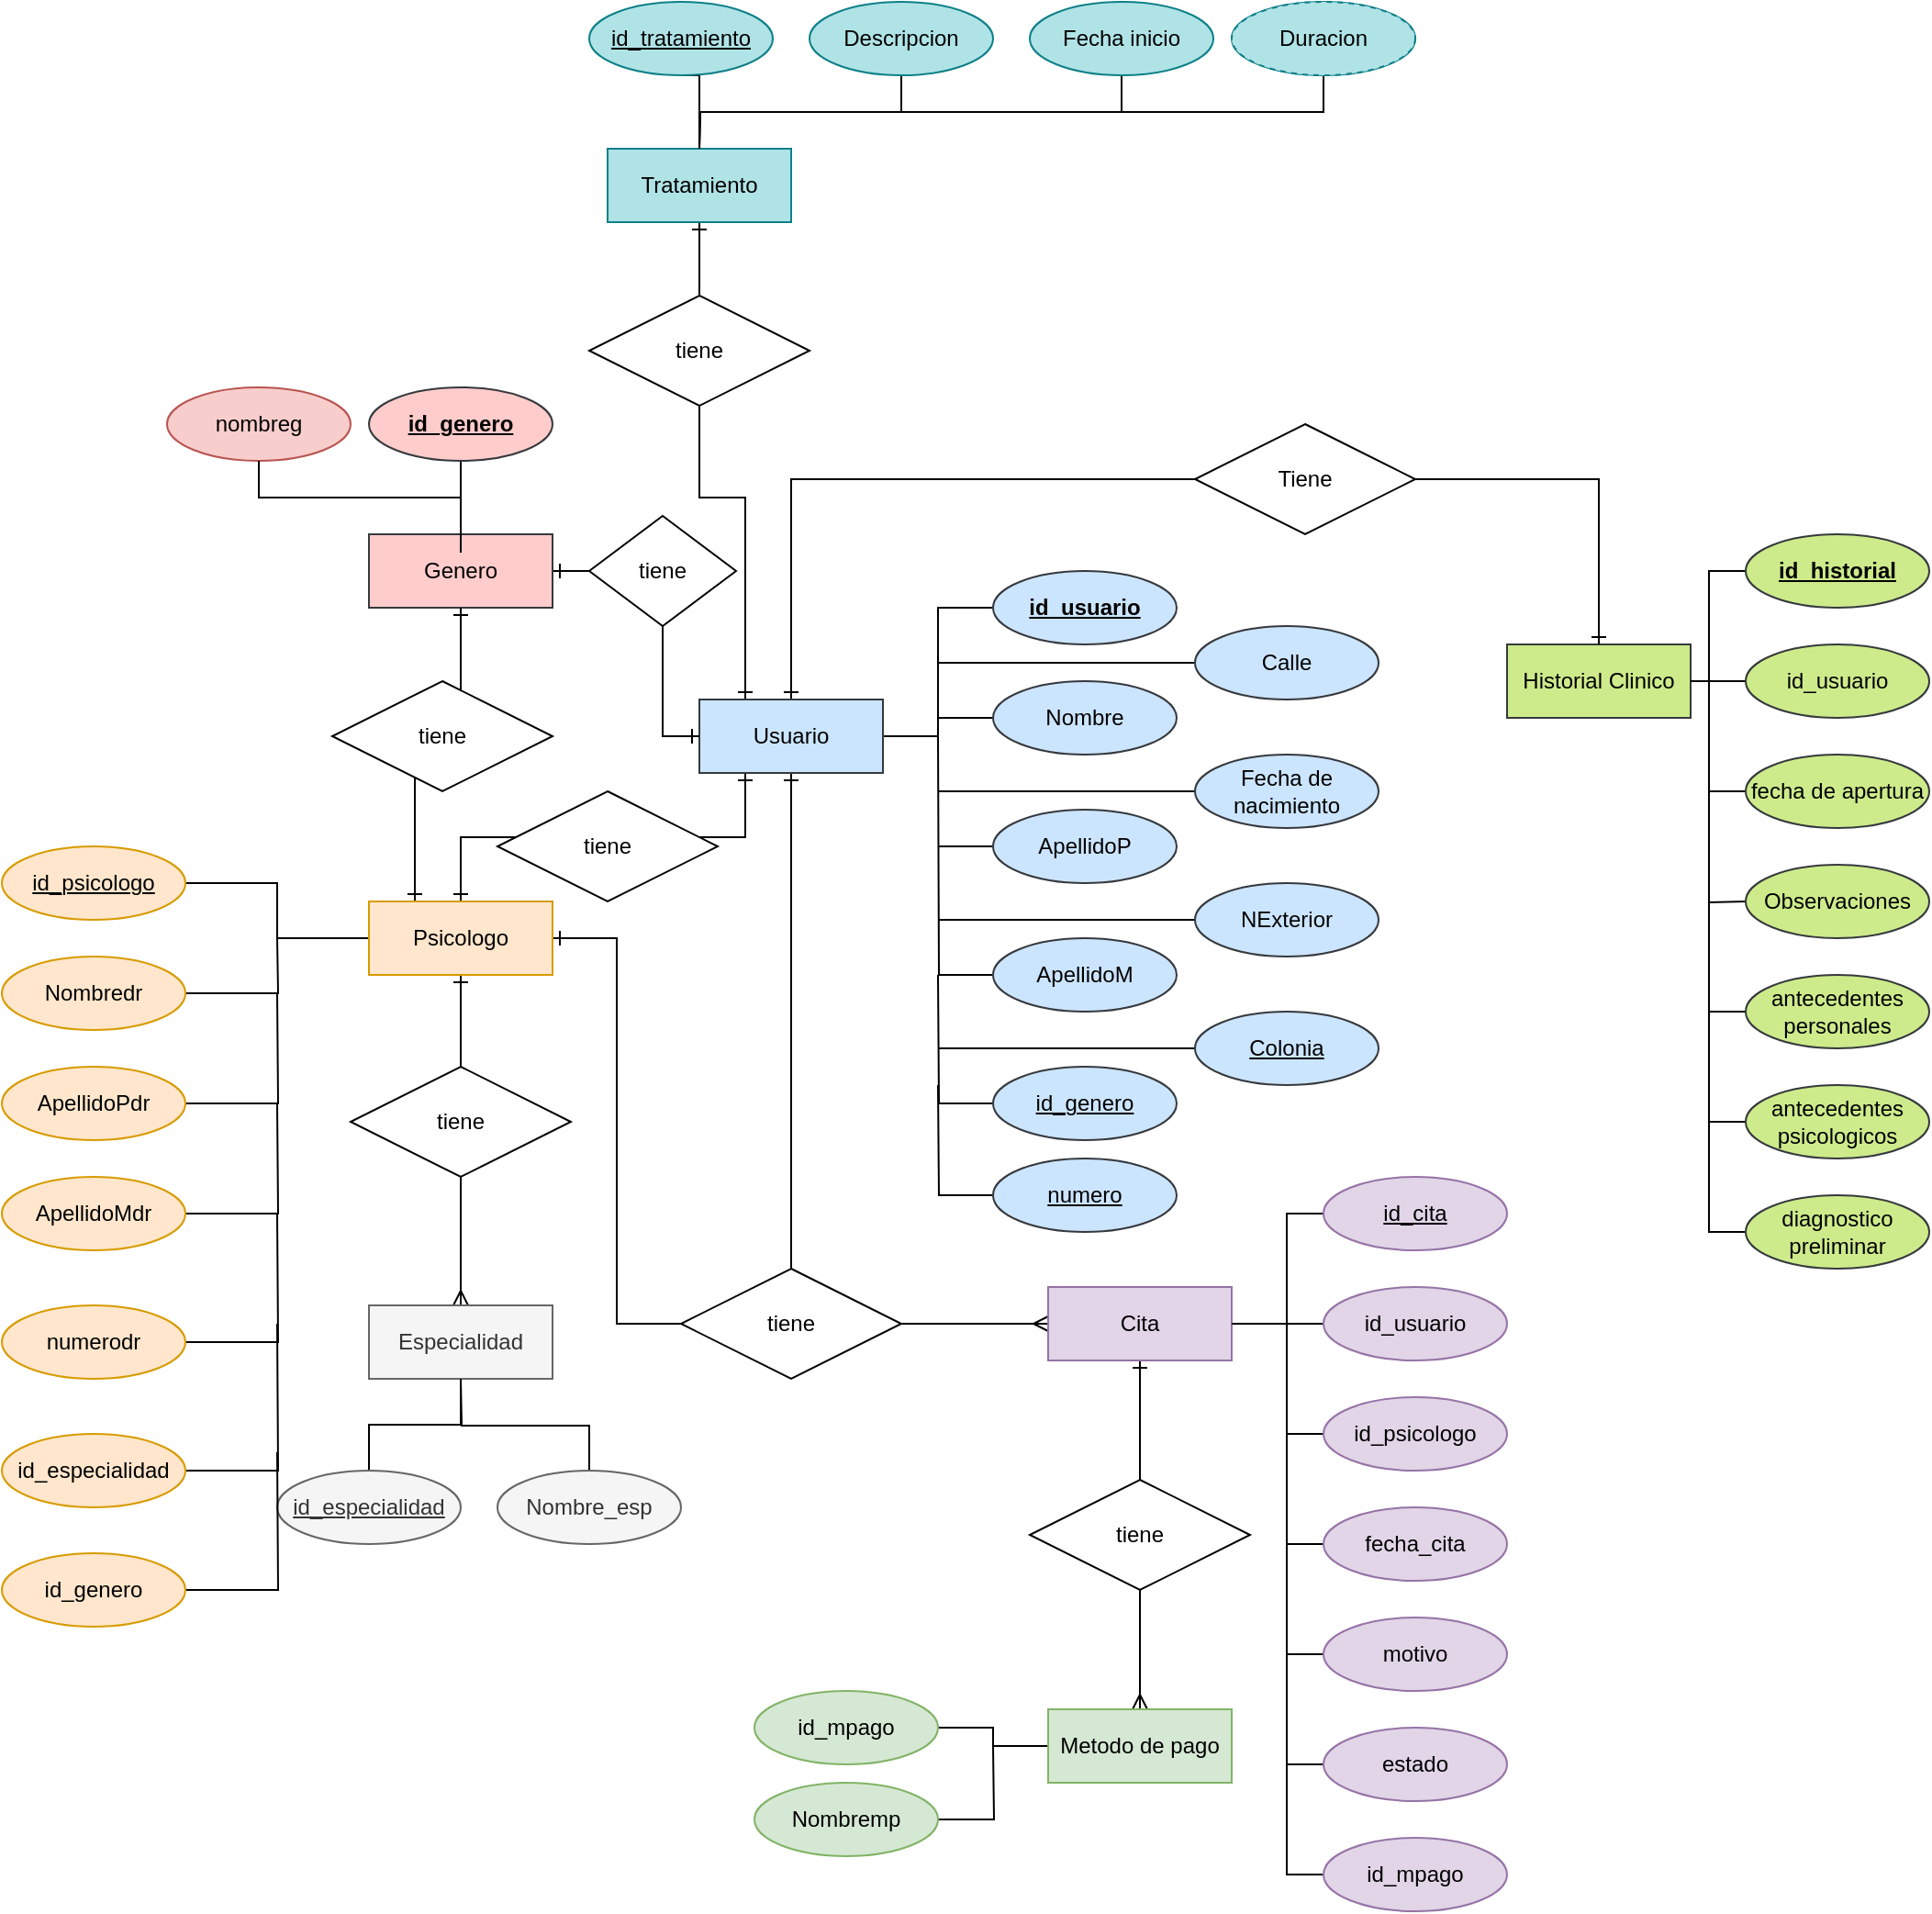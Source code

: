 <mxfile version="28.2.5" pages="2">
  <diagram name="Modelo Entidad Relacion" id="WfZf_dgmcotiiSEr9XLg">
    <mxGraphModel dx="2837" dy="1728" grid="1" gridSize="10" guides="1" tooltips="1" connect="1" arrows="1" fold="1" page="1" pageScale="1" pageWidth="1100" pageHeight="850" math="0" shadow="0">
      <root>
        <mxCell id="0" />
        <mxCell id="1" parent="0" />
        <mxCell id="UsSsNghgbwPDF8tbLk4s-12" style="edgeStyle=orthogonalEdgeStyle;rounded=0;orthogonalLoop=1;jettySize=auto;html=1;exitX=1;exitY=0.5;exitDx=0;exitDy=0;entryX=0;entryY=0.5;entryDx=0;entryDy=0;endArrow=none;endFill=0;" parent="1" source="V4c1LQVg80RPH1OTaqnS-1" target="UsSsNghgbwPDF8tbLk4s-4" edge="1">
          <mxGeometry relative="1" as="geometry">
            <mxPoint x="-50" y="-40.286" as="targetPoint" />
          </mxGeometry>
        </mxCell>
        <mxCell id="zwXPhGXe5CJto-Pt_pWj-15" style="edgeStyle=orthogonalEdgeStyle;rounded=0;orthogonalLoop=1;jettySize=auto;html=1;entryX=0;entryY=0.5;entryDx=0;entryDy=0;endArrow=none;endFill=0;startArrow=ERone;startFill=0;" edge="1" parent="1" source="V4c1LQVg80RPH1OTaqnS-1" target="zwXPhGXe5CJto-Pt_pWj-12">
          <mxGeometry relative="1" as="geometry">
            <mxPoint x="-140" y="-180" as="targetPoint" />
            <Array as="points">
              <mxPoint x="-140" y="-180" />
            </Array>
          </mxGeometry>
        </mxCell>
        <mxCell id="zwXPhGXe5CJto-Pt_pWj-38" style="edgeStyle=orthogonalEdgeStyle;rounded=0;orthogonalLoop=1;jettySize=auto;html=1;endArrow=none;endFill=0;startArrow=ERone;startFill=0;" edge="1" parent="1" source="V4c1LQVg80RPH1OTaqnS-1">
          <mxGeometry relative="1" as="geometry">
            <mxPoint x="-140" y="250" as="targetPoint" />
          </mxGeometry>
        </mxCell>
        <mxCell id="zwXPhGXe5CJto-Pt_pWj-53" style="edgeStyle=orthogonalEdgeStyle;rounded=0;orthogonalLoop=1;jettySize=auto;html=1;exitX=0.25;exitY=1;exitDx=0;exitDy=0;entryX=0.5;entryY=0;entryDx=0;entryDy=0;endArrow=ERone;endFill=0;startArrow=ERone;startFill=0;" edge="1" parent="1" source="V4c1LQVg80RPH1OTaqnS-1" target="zwXPhGXe5CJto-Pt_pWj-52">
          <mxGeometry relative="1" as="geometry" />
        </mxCell>
        <mxCell id="zwXPhGXe5CJto-Pt_pWj-94" style="edgeStyle=orthogonalEdgeStyle;rounded=0;orthogonalLoop=1;jettySize=auto;html=1;exitX=0.25;exitY=0;exitDx=0;exitDy=0;entryX=0.5;entryY=1;entryDx=0;entryDy=0;startArrow=ERone;startFill=0;endArrow=ERone;endFill=0;" edge="1" parent="1" source="V4c1LQVg80RPH1OTaqnS-1" target="zwXPhGXe5CJto-Pt_pWj-91">
          <mxGeometry relative="1" as="geometry">
            <Array as="points">
              <mxPoint x="-165" y="-170" />
              <mxPoint x="-190" y="-170" />
            </Array>
          </mxGeometry>
        </mxCell>
        <mxCell id="V4c1LQVg80RPH1OTaqnS-1" value="Usuario" style="whiteSpace=wrap;html=1;align=center;fillColor=#cce5ff;strokeColor=#36393d;" parent="1" vertex="1">
          <mxGeometry x="-190" y="-60" width="100" height="40" as="geometry" />
        </mxCell>
        <mxCell id="UsSsNghgbwPDF8tbLk4s-13" style="edgeStyle=orthogonalEdgeStyle;rounded=0;orthogonalLoop=1;jettySize=auto;html=1;exitX=0;exitY=0.5;exitDx=0;exitDy=0;endArrow=none;endFill=0;" parent="1" source="V4c1LQVg80RPH1OTaqnS-3" edge="1">
          <mxGeometry relative="1" as="geometry">
            <mxPoint x="-60" y="-50.286" as="targetPoint" />
          </mxGeometry>
        </mxCell>
        <mxCell id="V4c1LQVg80RPH1OTaqnS-3" value="Nombre" style="ellipse;whiteSpace=wrap;html=1;align=center;fillColor=#cce5ff;strokeColor=#36393d;" parent="1" vertex="1">
          <mxGeometry x="-30" y="-70" width="100" height="40" as="geometry" />
        </mxCell>
        <mxCell id="UsSsNghgbwPDF8tbLk4s-15" style="edgeStyle=orthogonalEdgeStyle;rounded=0;orthogonalLoop=1;jettySize=auto;html=1;exitX=0;exitY=0.5;exitDx=0;exitDy=0;endArrow=none;endFill=0;" parent="1" source="UsSsNghgbwPDF8tbLk4s-1" edge="1">
          <mxGeometry relative="1" as="geometry">
            <mxPoint x="-60" y="19.714" as="targetPoint" />
          </mxGeometry>
        </mxCell>
        <mxCell id="UsSsNghgbwPDF8tbLk4s-1" value="ApellidoP" style="ellipse;whiteSpace=wrap;html=1;align=center;fillColor=#cce5ff;strokeColor=#36393d;" parent="1" vertex="1">
          <mxGeometry x="-30" width="100" height="40" as="geometry" />
        </mxCell>
        <mxCell id="UsSsNghgbwPDF8tbLk4s-14" style="edgeStyle=orthogonalEdgeStyle;rounded=0;orthogonalLoop=1;jettySize=auto;html=1;endArrow=none;endFill=0;" parent="1" source="UsSsNghgbwPDF8tbLk4s-2" edge="1">
          <mxGeometry relative="1" as="geometry">
            <mxPoint x="-60" y="-40" as="targetPoint" />
          </mxGeometry>
        </mxCell>
        <mxCell id="UsSsNghgbwPDF8tbLk4s-2" value="ApellidoM" style="ellipse;whiteSpace=wrap;html=1;align=center;fillColor=#cce5ff;strokeColor=#36393d;" parent="1" vertex="1">
          <mxGeometry x="-30" y="70" width="100" height="40" as="geometry" />
        </mxCell>
        <mxCell id="UsSsNghgbwPDF8tbLk4s-7" style="edgeStyle=orthogonalEdgeStyle;rounded=0;orthogonalLoop=1;jettySize=auto;html=1;entryX=0;entryY=0.5;entryDx=0;entryDy=0;endArrow=ERone;endFill=0;" parent="1" source="UsSsNghgbwPDF8tbLk4s-3" target="V4c1LQVg80RPH1OTaqnS-1" edge="1">
          <mxGeometry relative="1" as="geometry" />
        </mxCell>
        <mxCell id="zwXPhGXe5CJto-Pt_pWj-35" style="edgeStyle=orthogonalEdgeStyle;rounded=0;orthogonalLoop=1;jettySize=auto;html=1;entryX=1;entryY=0.5;entryDx=0;entryDy=0;endArrow=ERone;endFill=0;" edge="1" parent="1" source="UsSsNghgbwPDF8tbLk4s-3" target="UsSsNghgbwPDF8tbLk4s-6">
          <mxGeometry relative="1" as="geometry" />
        </mxCell>
        <mxCell id="UsSsNghgbwPDF8tbLk4s-3" value="tiene" style="shape=rhombus;perimeter=rhombusPerimeter;whiteSpace=wrap;html=1;align=center;" parent="1" vertex="1">
          <mxGeometry x="-250" y="-160" width="80" height="60" as="geometry" />
        </mxCell>
        <mxCell id="UsSsNghgbwPDF8tbLk4s-4" value="id_usuario" style="ellipse;whiteSpace=wrap;html=1;align=center;fontStyle=5;fillColor=#cce5ff;strokeColor=#36393d;" parent="1" vertex="1">
          <mxGeometry x="-30" y="-130" width="100" height="40" as="geometry" />
        </mxCell>
        <mxCell id="UsSsNghgbwPDF8tbLk4s-16" style="edgeStyle=orthogonalEdgeStyle;rounded=0;orthogonalLoop=1;jettySize=auto;html=1;endArrow=none;endFill=0;" parent="1" source="UsSsNghgbwPDF8tbLk4s-5" edge="1">
          <mxGeometry relative="1" as="geometry">
            <mxPoint x="-60" y="90" as="targetPoint" />
          </mxGeometry>
        </mxCell>
        <mxCell id="UsSsNghgbwPDF8tbLk4s-5" value="id_genero" style="ellipse;whiteSpace=wrap;html=1;align=center;fontStyle=4;fillColor=#cce5ff;strokeColor=#36393d;" parent="1" vertex="1">
          <mxGeometry x="-30" y="140" width="100" height="40" as="geometry" />
        </mxCell>
        <mxCell id="UsSsNghgbwPDF8tbLk4s-6" value="Genero" style="whiteSpace=wrap;html=1;align=center;fillColor=#ffcccc;strokeColor=#36393d;" parent="1" vertex="1">
          <mxGeometry x="-370" y="-150" width="100" height="40" as="geometry" />
        </mxCell>
        <mxCell id="UsSsNghgbwPDF8tbLk4s-11" style="edgeStyle=orthogonalEdgeStyle;rounded=0;orthogonalLoop=1;jettySize=auto;html=1;exitX=0.5;exitY=1;exitDx=0;exitDy=0;endArrow=none;endFill=0;" parent="1" source="UsSsNghgbwPDF8tbLk4s-10" target="UsSsNghgbwPDF8tbLk4s-6" edge="1">
          <mxGeometry relative="1" as="geometry" />
        </mxCell>
        <mxCell id="UsSsNghgbwPDF8tbLk4s-10" value="id_genero" style="ellipse;whiteSpace=wrap;html=1;align=center;fontStyle=5;fillColor=#ffcccc;strokeColor=#36393d;" parent="1" vertex="1">
          <mxGeometry x="-370" y="-230" width="100" height="40" as="geometry" />
        </mxCell>
        <mxCell id="zwXPhGXe5CJto-Pt_pWj-7" style="edgeStyle=orthogonalEdgeStyle;rounded=0;orthogonalLoop=1;jettySize=auto;html=1;endArrow=none;endFill=0;" edge="1" parent="1" source="zwXPhGXe5CJto-Pt_pWj-1">
          <mxGeometry relative="1" as="geometry">
            <mxPoint x="-60" y="-10.0" as="targetPoint" />
          </mxGeometry>
        </mxCell>
        <mxCell id="zwXPhGXe5CJto-Pt_pWj-1" value="Fecha de nacimiento" style="ellipse;whiteSpace=wrap;html=1;align=center;fillColor=#cce5ff;strokeColor=#36393d;" vertex="1" parent="1">
          <mxGeometry x="80" y="-30" width="100" height="40" as="geometry" />
        </mxCell>
        <mxCell id="zwXPhGXe5CJto-Pt_pWj-8" style="edgeStyle=orthogonalEdgeStyle;rounded=0;orthogonalLoop=1;jettySize=auto;html=1;endArrow=none;endFill=0;" edge="1" parent="1" source="zwXPhGXe5CJto-Pt_pWj-2">
          <mxGeometry relative="1" as="geometry">
            <mxPoint x="-60" y="-80" as="targetPoint" />
          </mxGeometry>
        </mxCell>
        <mxCell id="zwXPhGXe5CJto-Pt_pWj-2" value="Calle" style="ellipse;whiteSpace=wrap;html=1;align=center;fillColor=#cce5ff;strokeColor=#36393d;" vertex="1" parent="1">
          <mxGeometry x="80" y="-100" width="100" height="40" as="geometry" />
        </mxCell>
        <mxCell id="zwXPhGXe5CJto-Pt_pWj-6" style="edgeStyle=orthogonalEdgeStyle;rounded=0;orthogonalLoop=1;jettySize=auto;html=1;endArrow=none;endFill=0;" edge="1" parent="1" source="zwXPhGXe5CJto-Pt_pWj-3">
          <mxGeometry relative="1" as="geometry">
            <mxPoint x="-60" y="60" as="targetPoint" />
          </mxGeometry>
        </mxCell>
        <mxCell id="zwXPhGXe5CJto-Pt_pWj-3" value="NExterior" style="ellipse;whiteSpace=wrap;html=1;align=center;fillColor=#cce5ff;strokeColor=#36393d;" vertex="1" parent="1">
          <mxGeometry x="80" y="40" width="100" height="40" as="geometry" />
        </mxCell>
        <mxCell id="zwXPhGXe5CJto-Pt_pWj-5" style="edgeStyle=orthogonalEdgeStyle;rounded=0;orthogonalLoop=1;jettySize=auto;html=1;endArrow=none;endFill=0;" edge="1" parent="1" source="zwXPhGXe5CJto-Pt_pWj-4">
          <mxGeometry relative="1" as="geometry">
            <mxPoint x="-60" y="130" as="targetPoint" />
          </mxGeometry>
        </mxCell>
        <mxCell id="zwXPhGXe5CJto-Pt_pWj-4" value="Colonia" style="ellipse;whiteSpace=wrap;html=1;align=center;fontStyle=4;fillColor=#cce5ff;strokeColor=#36393d;" vertex="1" parent="1">
          <mxGeometry x="80" y="110" width="100" height="40" as="geometry" />
        </mxCell>
        <mxCell id="zwXPhGXe5CJto-Pt_pWj-25" style="edgeStyle=orthogonalEdgeStyle;rounded=0;orthogonalLoop=1;jettySize=auto;html=1;exitX=1;exitY=0.5;exitDx=0;exitDy=0;endArrow=none;endFill=0;" edge="1" parent="1" source="zwXPhGXe5CJto-Pt_pWj-10">
          <mxGeometry relative="1" as="geometry">
            <mxPoint x="370" y="-70" as="targetPoint" />
          </mxGeometry>
        </mxCell>
        <mxCell id="zwXPhGXe5CJto-Pt_pWj-10" value="Historial Clinico" style="whiteSpace=wrap;html=1;align=center;fillColor=#cdeb8b;strokeColor=#36393d;" vertex="1" parent="1">
          <mxGeometry x="250" y="-90" width="100" height="40" as="geometry" />
        </mxCell>
        <mxCell id="zwXPhGXe5CJto-Pt_pWj-16" style="edgeStyle=orthogonalEdgeStyle;rounded=0;orthogonalLoop=1;jettySize=auto;html=1;entryX=0.5;entryY=0;entryDx=0;entryDy=0;endArrow=ERone;endFill=0;startArrow=none;startFill=0;" edge="1" parent="1" source="zwXPhGXe5CJto-Pt_pWj-12" target="zwXPhGXe5CJto-Pt_pWj-10">
          <mxGeometry relative="1" as="geometry" />
        </mxCell>
        <mxCell id="zwXPhGXe5CJto-Pt_pWj-12" value="Tiene" style="shape=rhombus;perimeter=rhombusPerimeter;whiteSpace=wrap;html=1;align=center;" vertex="1" parent="1">
          <mxGeometry x="80" y="-210" width="120" height="60" as="geometry" />
        </mxCell>
        <mxCell id="zwXPhGXe5CJto-Pt_pWj-26" style="edgeStyle=orthogonalEdgeStyle;rounded=0;orthogonalLoop=1;jettySize=auto;html=1;endArrow=none;endFill=0;" edge="1" parent="1" source="zwXPhGXe5CJto-Pt_pWj-17">
          <mxGeometry relative="1" as="geometry">
            <mxPoint x="360" y="-70" as="targetPoint" />
          </mxGeometry>
        </mxCell>
        <mxCell id="zwXPhGXe5CJto-Pt_pWj-17" value="id_historial" style="ellipse;whiteSpace=wrap;html=1;align=center;fontStyle=5;fillColor=#cdeb8b;strokeColor=#36393d;" vertex="1" parent="1">
          <mxGeometry x="380" y="-150" width="100" height="40" as="geometry" />
        </mxCell>
        <mxCell id="zwXPhGXe5CJto-Pt_pWj-27" style="edgeStyle=orthogonalEdgeStyle;rounded=0;orthogonalLoop=1;jettySize=auto;html=1;entryX=1;entryY=0.5;entryDx=0;entryDy=0;endArrow=none;endFill=0;" edge="1" parent="1" source="zwXPhGXe5CJto-Pt_pWj-18" target="zwXPhGXe5CJto-Pt_pWj-10">
          <mxGeometry relative="1" as="geometry" />
        </mxCell>
        <mxCell id="zwXPhGXe5CJto-Pt_pWj-18" value="id_usuario" style="ellipse;whiteSpace=wrap;html=1;align=center;fillColor=#cdeb8b;strokeColor=#36393d;" vertex="1" parent="1">
          <mxGeometry x="380" y="-90" width="100" height="40" as="geometry" />
        </mxCell>
        <mxCell id="zwXPhGXe5CJto-Pt_pWj-30" style="edgeStyle=orthogonalEdgeStyle;rounded=0;orthogonalLoop=1;jettySize=auto;html=1;endArrow=none;endFill=0;" edge="1" parent="1" source="zwXPhGXe5CJto-Pt_pWj-19">
          <mxGeometry relative="1" as="geometry">
            <mxPoint x="360" y="50" as="targetPoint" />
          </mxGeometry>
        </mxCell>
        <mxCell id="zwXPhGXe5CJto-Pt_pWj-19" value="antecedentes personales" style="ellipse;whiteSpace=wrap;html=1;align=center;fillColor=#cdeb8b;strokeColor=#36393d;" vertex="1" parent="1">
          <mxGeometry x="380" y="90" width="100" height="40" as="geometry" />
        </mxCell>
        <mxCell id="zwXPhGXe5CJto-Pt_pWj-29" style="edgeStyle=orthogonalEdgeStyle;rounded=0;orthogonalLoop=1;jettySize=auto;html=1;endArrow=none;endFill=0;" edge="1" parent="1">
          <mxGeometry relative="1" as="geometry">
            <mxPoint x="360" y="-10" as="targetPoint" />
            <mxPoint x="380" y="50" as="sourcePoint" />
          </mxGeometry>
        </mxCell>
        <mxCell id="zwXPhGXe5CJto-Pt_pWj-31" style="edgeStyle=orthogonalEdgeStyle;rounded=0;orthogonalLoop=1;jettySize=auto;html=1;endArrow=none;endFill=0;" edge="1" parent="1" source="zwXPhGXe5CJto-Pt_pWj-21">
          <mxGeometry relative="1" as="geometry">
            <mxPoint x="360" y="110" as="targetPoint" />
          </mxGeometry>
        </mxCell>
        <mxCell id="zwXPhGXe5CJto-Pt_pWj-21" value="antecedentes psicologicos" style="ellipse;whiteSpace=wrap;html=1;align=center;fillColor=#cdeb8b;strokeColor=#36393d;" vertex="1" parent="1">
          <mxGeometry x="380" y="150" width="100" height="40" as="geometry" />
        </mxCell>
        <mxCell id="zwXPhGXe5CJto-Pt_pWj-28" style="edgeStyle=orthogonalEdgeStyle;rounded=0;orthogonalLoop=1;jettySize=auto;html=1;endArrow=none;endFill=0;" edge="1" parent="1" source="zwXPhGXe5CJto-Pt_pWj-22">
          <mxGeometry relative="1" as="geometry">
            <mxPoint x="360" y="-70" as="targetPoint" />
          </mxGeometry>
        </mxCell>
        <mxCell id="zwXPhGXe5CJto-Pt_pWj-22" value="fecha de apertura" style="ellipse;whiteSpace=wrap;html=1;align=center;fillColor=#cdeb8b;strokeColor=#36393d;" vertex="1" parent="1">
          <mxGeometry x="380" y="-30" width="100" height="40" as="geometry" />
        </mxCell>
        <mxCell id="zwXPhGXe5CJto-Pt_pWj-32" style="edgeStyle=orthogonalEdgeStyle;rounded=0;orthogonalLoop=1;jettySize=auto;html=1;endArrow=none;endFill=0;" edge="1" parent="1" source="zwXPhGXe5CJto-Pt_pWj-23">
          <mxGeometry relative="1" as="geometry">
            <mxPoint x="360" y="170" as="targetPoint" />
          </mxGeometry>
        </mxCell>
        <mxCell id="zwXPhGXe5CJto-Pt_pWj-23" value="diagnostico preliminar" style="ellipse;whiteSpace=wrap;html=1;align=center;fillColor=#cdeb8b;strokeColor=#36393d;" vertex="1" parent="1">
          <mxGeometry x="380" y="210" width="100" height="40" as="geometry" />
        </mxCell>
        <mxCell id="zwXPhGXe5CJto-Pt_pWj-24" value="Observaciones" style="ellipse;whiteSpace=wrap;html=1;align=center;fillColor=#cdeb8b;strokeColor=#36393d;" vertex="1" parent="1">
          <mxGeometry x="380" y="30" width="100" height="40" as="geometry" />
        </mxCell>
        <mxCell id="zwXPhGXe5CJto-Pt_pWj-41" style="edgeStyle=orthogonalEdgeStyle;rounded=0;orthogonalLoop=1;jettySize=auto;html=1;entryX=0;entryY=0.5;entryDx=0;entryDy=0;endArrow=ERmany;endFill=0;" edge="1" parent="1" source="zwXPhGXe5CJto-Pt_pWj-39" target="zwXPhGXe5CJto-Pt_pWj-40">
          <mxGeometry relative="1" as="geometry" />
        </mxCell>
        <mxCell id="zwXPhGXe5CJto-Pt_pWj-39" value="tiene" style="shape=rhombus;perimeter=rhombusPerimeter;whiteSpace=wrap;html=1;align=center;" vertex="1" parent="1">
          <mxGeometry x="-200" y="250" width="120" height="60" as="geometry" />
        </mxCell>
        <mxCell id="zwXPhGXe5CJto-Pt_pWj-83" style="edgeStyle=orthogonalEdgeStyle;rounded=0;orthogonalLoop=1;jettySize=auto;html=1;endArrow=ERmany;endFill=0;startArrow=ERone;startFill=0;" edge="1" parent="1" source="zwXPhGXe5CJto-Pt_pWj-40" target="zwXPhGXe5CJto-Pt_pWj-82">
          <mxGeometry relative="1" as="geometry" />
        </mxCell>
        <mxCell id="zwXPhGXe5CJto-Pt_pWj-40" value="Cita" style="whiteSpace=wrap;html=1;align=center;fillColor=#e1d5e7;strokeColor=#9673a6;" vertex="1" parent="1">
          <mxGeometry y="260" width="100" height="40" as="geometry" />
        </mxCell>
        <mxCell id="zwXPhGXe5CJto-Pt_pWj-48" style="edgeStyle=orthogonalEdgeStyle;rounded=0;orthogonalLoop=1;jettySize=auto;html=1;endArrow=none;endFill=0;" edge="1" parent="1" source="zwXPhGXe5CJto-Pt_pWj-42">
          <mxGeometry relative="1" as="geometry">
            <mxPoint x="130" y="280" as="targetPoint" />
          </mxGeometry>
        </mxCell>
        <mxCell id="zwXPhGXe5CJto-Pt_pWj-42" value="id_cita" style="ellipse;whiteSpace=wrap;html=1;align=center;fontStyle=4;fillColor=#e1d5e7;strokeColor=#9673a6;" vertex="1" parent="1">
          <mxGeometry x="150" y="200" width="100" height="40" as="geometry" />
        </mxCell>
        <mxCell id="zwXPhGXe5CJto-Pt_pWj-47" style="edgeStyle=orthogonalEdgeStyle;rounded=0;orthogonalLoop=1;jettySize=auto;html=1;entryX=1;entryY=0.5;entryDx=0;entryDy=0;endArrow=none;endFill=0;" edge="1" parent="1" source="zwXPhGXe5CJto-Pt_pWj-43" target="zwXPhGXe5CJto-Pt_pWj-40">
          <mxGeometry relative="1" as="geometry" />
        </mxCell>
        <mxCell id="zwXPhGXe5CJto-Pt_pWj-43" value="id_usuario" style="ellipse;whiteSpace=wrap;html=1;align=center;fillColor=#e1d5e7;strokeColor=#9673a6;" vertex="1" parent="1">
          <mxGeometry x="150" y="260" width="100" height="40" as="geometry" />
        </mxCell>
        <mxCell id="zwXPhGXe5CJto-Pt_pWj-49" style="edgeStyle=orthogonalEdgeStyle;rounded=0;orthogonalLoop=1;jettySize=auto;html=1;endArrow=none;endFill=0;" edge="1" parent="1" source="zwXPhGXe5CJto-Pt_pWj-45">
          <mxGeometry relative="1" as="geometry">
            <mxPoint x="130.0" y="280" as="targetPoint" />
          </mxGeometry>
        </mxCell>
        <mxCell id="zwXPhGXe5CJto-Pt_pWj-45" value="id_psicologo" style="ellipse;whiteSpace=wrap;html=1;align=center;fillColor=#e1d5e7;strokeColor=#9673a6;" vertex="1" parent="1">
          <mxGeometry x="150" y="320" width="100" height="40" as="geometry" />
        </mxCell>
        <mxCell id="zwXPhGXe5CJto-Pt_pWj-72" style="edgeStyle=orthogonalEdgeStyle;rounded=0;orthogonalLoop=1;jettySize=auto;html=1;exitX=0;exitY=0.5;exitDx=0;exitDy=0;endArrow=none;endFill=0;" edge="1" parent="1" source="zwXPhGXe5CJto-Pt_pWj-50">
          <mxGeometry relative="1" as="geometry">
            <mxPoint x="130" y="330" as="targetPoint" />
          </mxGeometry>
        </mxCell>
        <mxCell id="zwXPhGXe5CJto-Pt_pWj-50" value="fecha_cita" style="ellipse;whiteSpace=wrap;html=1;align=center;fillColor=#e1d5e7;strokeColor=#9673a6;" vertex="1" parent="1">
          <mxGeometry x="150" y="380" width="100" height="40" as="geometry" />
        </mxCell>
        <mxCell id="zwXPhGXe5CJto-Pt_pWj-73" style="edgeStyle=orthogonalEdgeStyle;rounded=0;orthogonalLoop=1;jettySize=auto;html=1;exitX=0;exitY=0.5;exitDx=0;exitDy=0;endArrow=none;endFill=0;" edge="1" parent="1" source="zwXPhGXe5CJto-Pt_pWj-51">
          <mxGeometry relative="1" as="geometry">
            <mxPoint x="130" y="390" as="targetPoint" />
          </mxGeometry>
        </mxCell>
        <mxCell id="zwXPhGXe5CJto-Pt_pWj-51" value="motivo" style="ellipse;whiteSpace=wrap;html=1;align=center;fillColor=#e1d5e7;strokeColor=#9673a6;" vertex="1" parent="1">
          <mxGeometry x="150" y="440" width="100" height="40" as="geometry" />
        </mxCell>
        <mxCell id="zwXPhGXe5CJto-Pt_pWj-60" style="edgeStyle=orthogonalEdgeStyle;rounded=0;orthogonalLoop=1;jettySize=auto;html=1;endArrow=ERmany;endFill=0;startArrow=ERone;startFill=0;" edge="1" parent="1" source="zwXPhGXe5CJto-Pt_pWj-52" target="zwXPhGXe5CJto-Pt_pWj-59">
          <mxGeometry relative="1" as="geometry" />
        </mxCell>
        <mxCell id="zwXPhGXe5CJto-Pt_pWj-67" style="edgeStyle=orthogonalEdgeStyle;rounded=0;orthogonalLoop=1;jettySize=auto;html=1;exitX=0;exitY=0.5;exitDx=0;exitDy=0;endArrow=none;endFill=0;" edge="1" parent="1" source="zwXPhGXe5CJto-Pt_pWj-52" target="zwXPhGXe5CJto-Pt_pWj-55">
          <mxGeometry relative="1" as="geometry" />
        </mxCell>
        <mxCell id="zwXPhGXe5CJto-Pt_pWj-79" style="edgeStyle=orthogonalEdgeStyle;rounded=0;orthogonalLoop=1;jettySize=auto;html=1;exitX=1;exitY=0.5;exitDx=0;exitDy=0;entryX=0;entryY=0.5;entryDx=0;entryDy=0;endArrow=none;endFill=0;startArrow=ERone;startFill=0;" edge="1" parent="1" source="zwXPhGXe5CJto-Pt_pWj-52" target="zwXPhGXe5CJto-Pt_pWj-39">
          <mxGeometry relative="1" as="geometry" />
        </mxCell>
        <mxCell id="zwXPhGXe5CJto-Pt_pWj-103" style="edgeStyle=orthogonalEdgeStyle;rounded=0;orthogonalLoop=1;jettySize=auto;html=1;exitX=0.25;exitY=0;exitDx=0;exitDy=0;entryX=0.5;entryY=1;entryDx=0;entryDy=0;endArrow=ERone;endFill=0;startArrow=ERone;startFill=0;" edge="1" parent="1" source="zwXPhGXe5CJto-Pt_pWj-52" target="UsSsNghgbwPDF8tbLk4s-6">
          <mxGeometry relative="1" as="geometry" />
        </mxCell>
        <mxCell id="zwXPhGXe5CJto-Pt_pWj-52" value="Psicologo" style="whiteSpace=wrap;html=1;align=center;fillColor=#ffe6cc;strokeColor=#d79b00;" vertex="1" parent="1">
          <mxGeometry x="-370" y="50" width="100" height="40" as="geometry" />
        </mxCell>
        <mxCell id="zwXPhGXe5CJto-Pt_pWj-68" style="edgeStyle=orthogonalEdgeStyle;rounded=0;orthogonalLoop=1;jettySize=auto;html=1;exitX=1;exitY=0.5;exitDx=0;exitDy=0;endArrow=none;endFill=0;" edge="1" parent="1" source="zwXPhGXe5CJto-Pt_pWj-54">
          <mxGeometry relative="1" as="geometry">
            <mxPoint x="-420" y="70" as="targetPoint" />
          </mxGeometry>
        </mxCell>
        <mxCell id="zwXPhGXe5CJto-Pt_pWj-54" value="Nombredr" style="ellipse;whiteSpace=wrap;html=1;align=center;fillColor=#ffe6cc;strokeColor=#d79b00;" vertex="1" parent="1">
          <mxGeometry x="-570" y="80" width="100" height="40" as="geometry" />
        </mxCell>
        <mxCell id="zwXPhGXe5CJto-Pt_pWj-55" value="id_psicologo" style="ellipse;whiteSpace=wrap;html=1;align=center;fontStyle=4;fillColor=#ffe6cc;strokeColor=#d79b00;" vertex="1" parent="1">
          <mxGeometry x="-570" y="20" width="100" height="40" as="geometry" />
        </mxCell>
        <mxCell id="zwXPhGXe5CJto-Pt_pWj-69" style="edgeStyle=orthogonalEdgeStyle;rounded=0;orthogonalLoop=1;jettySize=auto;html=1;exitX=1;exitY=0.5;exitDx=0;exitDy=0;endArrow=none;endFill=0;" edge="1" parent="1" source="zwXPhGXe5CJto-Pt_pWj-56">
          <mxGeometry relative="1" as="geometry">
            <mxPoint x="-420" y="100" as="targetPoint" />
          </mxGeometry>
        </mxCell>
        <mxCell id="zwXPhGXe5CJto-Pt_pWj-56" value="ApellidoPdr" style="ellipse;whiteSpace=wrap;html=1;align=center;fillColor=#ffe6cc;strokeColor=#d79b00;" vertex="1" parent="1">
          <mxGeometry x="-570" y="140" width="100" height="40" as="geometry" />
        </mxCell>
        <mxCell id="zwXPhGXe5CJto-Pt_pWj-70" style="edgeStyle=orthogonalEdgeStyle;rounded=0;orthogonalLoop=1;jettySize=auto;html=1;exitX=1;exitY=0.5;exitDx=0;exitDy=0;endArrow=none;endFill=0;" edge="1" parent="1" source="zwXPhGXe5CJto-Pt_pWj-57">
          <mxGeometry relative="1" as="geometry">
            <mxPoint x="-420" y="160" as="targetPoint" />
          </mxGeometry>
        </mxCell>
        <mxCell id="zwXPhGXe5CJto-Pt_pWj-57" value="ApellidoMdr" style="ellipse;whiteSpace=wrap;html=1;align=center;fillColor=#ffe6cc;strokeColor=#d79b00;" vertex="1" parent="1">
          <mxGeometry x="-570" y="200" width="100" height="40" as="geometry" />
        </mxCell>
        <mxCell id="zwXPhGXe5CJto-Pt_pWj-59" value="Especialidad" style="whiteSpace=wrap;html=1;align=center;fillColor=#f5f5f5;fontColor=#333333;strokeColor=#666666;" vertex="1" parent="1">
          <mxGeometry x="-370" y="270" width="100" height="40" as="geometry" />
        </mxCell>
        <mxCell id="zwXPhGXe5CJto-Pt_pWj-61" value="tiene" style="shape=rhombus;perimeter=rhombusPerimeter;whiteSpace=wrap;html=1;align=center;" vertex="1" parent="1">
          <mxGeometry x="-380" y="140" width="120" height="60" as="geometry" />
        </mxCell>
        <mxCell id="zwXPhGXe5CJto-Pt_pWj-64" style="edgeStyle=orthogonalEdgeStyle;rounded=0;orthogonalLoop=1;jettySize=auto;html=1;exitX=0.5;exitY=0;exitDx=0;exitDy=0;entryX=0.5;entryY=1;entryDx=0;entryDy=0;endArrow=none;endFill=0;" edge="1" parent="1" source="zwXPhGXe5CJto-Pt_pWj-62" target="zwXPhGXe5CJto-Pt_pWj-59">
          <mxGeometry relative="1" as="geometry" />
        </mxCell>
        <mxCell id="zwXPhGXe5CJto-Pt_pWj-62" value="id_especialidad" style="ellipse;whiteSpace=wrap;html=1;align=center;fontStyle=4;fillColor=#f5f5f5;fontColor=#333333;strokeColor=#666666;" vertex="1" parent="1">
          <mxGeometry x="-420" y="360" width="100" height="40" as="geometry" />
        </mxCell>
        <mxCell id="zwXPhGXe5CJto-Pt_pWj-65" style="edgeStyle=orthogonalEdgeStyle;rounded=0;orthogonalLoop=1;jettySize=auto;html=1;exitX=0.5;exitY=0;exitDx=0;exitDy=0;endArrow=none;endFill=0;" edge="1" parent="1" source="zwXPhGXe5CJto-Pt_pWj-63">
          <mxGeometry relative="1" as="geometry">
            <mxPoint x="-320" y="310" as="targetPoint" />
          </mxGeometry>
        </mxCell>
        <mxCell id="zwXPhGXe5CJto-Pt_pWj-63" value="Nombre_esp" style="ellipse;whiteSpace=wrap;html=1;align=center;fillColor=#f5f5f5;fontColor=#333333;strokeColor=#666666;" vertex="1" parent="1">
          <mxGeometry x="-300" y="360" width="100" height="40" as="geometry" />
        </mxCell>
        <mxCell id="zwXPhGXe5CJto-Pt_pWj-71" style="edgeStyle=orthogonalEdgeStyle;rounded=0;orthogonalLoop=1;jettySize=auto;html=1;exitX=1;exitY=0.5;exitDx=0;exitDy=0;endArrow=none;endFill=0;" edge="1" parent="1" source="zwXPhGXe5CJto-Pt_pWj-66">
          <mxGeometry relative="1" as="geometry">
            <mxPoint x="-420" y="220" as="targetPoint" />
          </mxGeometry>
        </mxCell>
        <mxCell id="zwXPhGXe5CJto-Pt_pWj-66" value="numerodr" style="ellipse;whiteSpace=wrap;html=1;align=center;fillColor=#ffe6cc;strokeColor=#d79b00;" vertex="1" parent="1">
          <mxGeometry x="-570" y="270" width="100" height="40" as="geometry" />
        </mxCell>
        <mxCell id="zwXPhGXe5CJto-Pt_pWj-75" style="edgeStyle=orthogonalEdgeStyle;rounded=0;orthogonalLoop=1;jettySize=auto;html=1;exitX=1;exitY=0.5;exitDx=0;exitDy=0;endArrow=none;endFill=0;" edge="1" parent="1" source="zwXPhGXe5CJto-Pt_pWj-74">
          <mxGeometry relative="1" as="geometry">
            <mxPoint x="-420" y="280" as="targetPoint" />
          </mxGeometry>
        </mxCell>
        <mxCell id="zwXPhGXe5CJto-Pt_pWj-74" value="id_especialidad" style="ellipse;whiteSpace=wrap;html=1;align=center;fillColor=#ffe6cc;strokeColor=#d79b00;" vertex="1" parent="1">
          <mxGeometry x="-570" y="340" width="100" height="40" as="geometry" />
        </mxCell>
        <mxCell id="zwXPhGXe5CJto-Pt_pWj-77" value="tiene" style="shape=rhombus;perimeter=rhombusPerimeter;whiteSpace=wrap;html=1;align=center;" vertex="1" parent="1">
          <mxGeometry x="-300" y="-10" width="120" height="60" as="geometry" />
        </mxCell>
        <mxCell id="zwXPhGXe5CJto-Pt_pWj-89" style="edgeStyle=orthogonalEdgeStyle;rounded=0;orthogonalLoop=1;jettySize=auto;html=1;exitX=0;exitY=0.5;exitDx=0;exitDy=0;endArrow=none;endFill=0;" edge="1" parent="1" source="zwXPhGXe5CJto-Pt_pWj-80">
          <mxGeometry relative="1" as="geometry">
            <mxPoint x="130" y="450" as="targetPoint" />
          </mxGeometry>
        </mxCell>
        <mxCell id="zwXPhGXe5CJto-Pt_pWj-80" value="estado" style="ellipse;whiteSpace=wrap;html=1;align=center;fillColor=#e1d5e7;strokeColor=#9673a6;" vertex="1" parent="1">
          <mxGeometry x="150" y="500" width="100" height="40" as="geometry" />
        </mxCell>
        <mxCell id="zwXPhGXe5CJto-Pt_pWj-90" style="edgeStyle=orthogonalEdgeStyle;rounded=0;orthogonalLoop=1;jettySize=auto;html=1;exitX=0;exitY=0.5;exitDx=0;exitDy=0;endArrow=none;endFill=0;" edge="1" parent="1" source="zwXPhGXe5CJto-Pt_pWj-81">
          <mxGeometry relative="1" as="geometry">
            <mxPoint x="130" y="510" as="targetPoint" />
          </mxGeometry>
        </mxCell>
        <mxCell id="zwXPhGXe5CJto-Pt_pWj-81" value="id_mpago" style="ellipse;whiteSpace=wrap;html=1;align=center;fillColor=#e1d5e7;strokeColor=#9673a6;" vertex="1" parent="1">
          <mxGeometry x="150" y="560" width="100" height="40" as="geometry" />
        </mxCell>
        <mxCell id="zwXPhGXe5CJto-Pt_pWj-87" style="edgeStyle=orthogonalEdgeStyle;rounded=0;orthogonalLoop=1;jettySize=auto;html=1;exitX=0;exitY=0.5;exitDx=0;exitDy=0;entryX=1;entryY=0.5;entryDx=0;entryDy=0;endArrow=none;endFill=0;" edge="1" parent="1" source="zwXPhGXe5CJto-Pt_pWj-82" target="zwXPhGXe5CJto-Pt_pWj-85">
          <mxGeometry relative="1" as="geometry" />
        </mxCell>
        <mxCell id="zwXPhGXe5CJto-Pt_pWj-82" value="Metodo de pago" style="whiteSpace=wrap;html=1;align=center;fillColor=#d5e8d4;strokeColor=#82b366;" vertex="1" parent="1">
          <mxGeometry y="490" width="100" height="40" as="geometry" />
        </mxCell>
        <mxCell id="zwXPhGXe5CJto-Pt_pWj-84" value="tiene" style="shape=rhombus;perimeter=rhombusPerimeter;whiteSpace=wrap;html=1;align=center;" vertex="1" parent="1">
          <mxGeometry x="-10" y="365" width="120" height="60" as="geometry" />
        </mxCell>
        <mxCell id="zwXPhGXe5CJto-Pt_pWj-85" value="id_mpago" style="ellipse;whiteSpace=wrap;html=1;align=center;fillColor=#d5e8d4;strokeColor=#82b366;" vertex="1" parent="1">
          <mxGeometry x="-160" y="480" width="100" height="40" as="geometry" />
        </mxCell>
        <mxCell id="zwXPhGXe5CJto-Pt_pWj-88" style="edgeStyle=orthogonalEdgeStyle;rounded=0;orthogonalLoop=1;jettySize=auto;html=1;exitX=1;exitY=0.5;exitDx=0;exitDy=0;endArrow=none;endFill=0;" edge="1" parent="1" source="zwXPhGXe5CJto-Pt_pWj-86">
          <mxGeometry relative="1" as="geometry">
            <mxPoint x="-30" y="510" as="targetPoint" />
          </mxGeometry>
        </mxCell>
        <mxCell id="zwXPhGXe5CJto-Pt_pWj-86" value="Nombremp" style="ellipse;whiteSpace=wrap;html=1;align=center;fillColor=#d5e8d4;strokeColor=#82b366;" vertex="1" parent="1">
          <mxGeometry x="-160" y="530" width="100" height="40" as="geometry" />
        </mxCell>
        <mxCell id="zwXPhGXe5CJto-Pt_pWj-99" style="edgeStyle=orthogonalEdgeStyle;rounded=0;orthogonalLoop=1;jettySize=auto;html=1;exitX=0.5;exitY=0;exitDx=0;exitDy=0;entryX=0.5;entryY=1;entryDx=0;entryDy=0;endArrow=none;endFill=0;" edge="1" parent="1" source="zwXPhGXe5CJto-Pt_pWj-91" target="zwXPhGXe5CJto-Pt_pWj-96">
          <mxGeometry relative="1" as="geometry" />
        </mxCell>
        <mxCell id="zwXPhGXe5CJto-Pt_pWj-91" value="Tratamiento" style="whiteSpace=wrap;html=1;align=center;fillColor=#b0e3e6;strokeColor=#0e8088;" vertex="1" parent="1">
          <mxGeometry x="-240" y="-360" width="100" height="40" as="geometry" />
        </mxCell>
        <mxCell id="zwXPhGXe5CJto-Pt_pWj-93" value="tiene" style="shape=rhombus;perimeter=rhombusPerimeter;whiteSpace=wrap;html=1;align=center;" vertex="1" parent="1">
          <mxGeometry x="-250" y="-280" width="120" height="60" as="geometry" />
        </mxCell>
        <mxCell id="zwXPhGXe5CJto-Pt_pWj-100" style="edgeStyle=orthogonalEdgeStyle;rounded=0;orthogonalLoop=1;jettySize=auto;html=1;exitX=0.5;exitY=1;exitDx=0;exitDy=0;endArrow=none;endFill=0;" edge="1" parent="1" source="zwXPhGXe5CJto-Pt_pWj-95">
          <mxGeometry relative="1" as="geometry">
            <mxPoint x="-190" y="-380" as="targetPoint" />
          </mxGeometry>
        </mxCell>
        <mxCell id="zwXPhGXe5CJto-Pt_pWj-95" value="id_tratamiento" style="ellipse;whiteSpace=wrap;html=1;align=center;fontStyle=4;fillColor=#b0e3e6;strokeColor=#0e8088;" vertex="1" parent="1">
          <mxGeometry x="-250" y="-440" width="100" height="40" as="geometry" />
        </mxCell>
        <mxCell id="zwXPhGXe5CJto-Pt_pWj-96" value="Descripcion" style="ellipse;whiteSpace=wrap;html=1;align=center;fillColor=#b0e3e6;strokeColor=#0e8088;" vertex="1" parent="1">
          <mxGeometry x="-130" y="-440" width="100" height="40" as="geometry" />
        </mxCell>
        <mxCell id="zwXPhGXe5CJto-Pt_pWj-101" style="edgeStyle=orthogonalEdgeStyle;rounded=0;orthogonalLoop=1;jettySize=auto;html=1;exitX=0.5;exitY=1;exitDx=0;exitDy=0;endArrow=none;endFill=0;" edge="1" parent="1" source="zwXPhGXe5CJto-Pt_pWj-97">
          <mxGeometry relative="1" as="geometry">
            <mxPoint x="-190" y="-360" as="targetPoint" />
          </mxGeometry>
        </mxCell>
        <mxCell id="zwXPhGXe5CJto-Pt_pWj-97" value="Fecha inicio" style="ellipse;whiteSpace=wrap;html=1;align=center;fillColor=#b0e3e6;strokeColor=#0e8088;" vertex="1" parent="1">
          <mxGeometry x="-10" y="-440" width="100" height="40" as="geometry" />
        </mxCell>
        <mxCell id="zwXPhGXe5CJto-Pt_pWj-102" style="edgeStyle=orthogonalEdgeStyle;rounded=0;orthogonalLoop=1;jettySize=auto;html=1;exitX=0.5;exitY=1;exitDx=0;exitDy=0;endArrow=none;endFill=0;" edge="1" parent="1" source="zwXPhGXe5CJto-Pt_pWj-98">
          <mxGeometry relative="1" as="geometry">
            <mxPoint x="-190" y="-360" as="targetPoint" />
          </mxGeometry>
        </mxCell>
        <mxCell id="zwXPhGXe5CJto-Pt_pWj-98" value="Duracion" style="ellipse;whiteSpace=wrap;html=1;align=center;fillColor=#b0e3e6;strokeColor=#0e8088;" vertex="1" parent="1">
          <mxGeometry x="100" y="-440" width="100" height="40" as="geometry" />
        </mxCell>
        <mxCell id="zwXPhGXe5CJto-Pt_pWj-105" style="edgeStyle=orthogonalEdgeStyle;rounded=0;orthogonalLoop=1;jettySize=auto;html=1;exitX=1;exitY=0.5;exitDx=0;exitDy=0;endArrow=none;endFill=0;" edge="1" parent="1" source="zwXPhGXe5CJto-Pt_pWj-104">
          <mxGeometry relative="1" as="geometry">
            <mxPoint x="-420" y="350" as="targetPoint" />
          </mxGeometry>
        </mxCell>
        <mxCell id="zwXPhGXe5CJto-Pt_pWj-104" value="id_genero" style="ellipse;whiteSpace=wrap;html=1;align=center;fillColor=#ffe6cc;strokeColor=#d79b00;" vertex="1" parent="1">
          <mxGeometry x="-570" y="405" width="100" height="40" as="geometry" />
        </mxCell>
        <mxCell id="zwXPhGXe5CJto-Pt_pWj-106" value="tiene" style="shape=rhombus;perimeter=rhombusPerimeter;whiteSpace=wrap;html=1;align=center;" vertex="1" parent="1">
          <mxGeometry x="-390" y="-70" width="120" height="60" as="geometry" />
        </mxCell>
        <mxCell id="zwXPhGXe5CJto-Pt_pWj-107" value="nombreg" style="ellipse;whiteSpace=wrap;html=1;align=center;fillColor=#f8cecc;strokeColor=#b85450;" vertex="1" parent="1">
          <mxGeometry x="-480" y="-230" width="100" height="40" as="geometry" />
        </mxCell>
        <mxCell id="zwXPhGXe5CJto-Pt_pWj-108" style="edgeStyle=orthogonalEdgeStyle;rounded=0;orthogonalLoop=1;jettySize=auto;html=1;exitX=0.5;exitY=1;exitDx=0;exitDy=0;entryX=0.5;entryY=0.25;entryDx=0;entryDy=0;entryPerimeter=0;endArrow=none;endFill=0;" edge="1" parent="1" source="zwXPhGXe5CJto-Pt_pWj-107" target="UsSsNghgbwPDF8tbLk4s-6">
          <mxGeometry relative="1" as="geometry" />
        </mxCell>
        <mxCell id="j4_y0HimSSlZcK8JP3ZV-2" style="edgeStyle=orthogonalEdgeStyle;rounded=0;orthogonalLoop=1;jettySize=auto;html=1;exitX=0;exitY=0.5;exitDx=0;exitDy=0;endArrow=none;endFill=0;" edge="1" parent="1" source="j4_y0HimSSlZcK8JP3ZV-1">
          <mxGeometry relative="1" as="geometry">
            <mxPoint x="-60" y="150" as="targetPoint" />
          </mxGeometry>
        </mxCell>
        <mxCell id="j4_y0HimSSlZcK8JP3ZV-1" value="numero" style="ellipse;whiteSpace=wrap;html=1;align=center;fontStyle=4;fillColor=#cce5ff;strokeColor=#36393d;" vertex="1" parent="1">
          <mxGeometry x="-30" y="190" width="100" height="40" as="geometry" />
        </mxCell>
        <mxCell id="j4_y0HimSSlZcK8JP3ZV-3" value="Duracion" style="ellipse;whiteSpace=wrap;html=1;align=center;dashed=1;fillColor=#b0e3e6;strokeColor=#0e8088;" vertex="1" parent="1">
          <mxGeometry x="100" y="-440" width="100" height="40" as="geometry" />
        </mxCell>
      </root>
    </mxGraphModel>
  </diagram>
  <diagram id="Q9AbLVrY4XuTTGVs7IeG" name="Modelo Relacional">
    <mxGraphModel dx="1042" dy="527" grid="1" gridSize="10" guides="1" tooltips="1" connect="1" arrows="1" fold="1" page="1" pageScale="1" pageWidth="1100" pageHeight="850" math="0" shadow="0">
      <root>
        <mxCell id="0" />
        <mxCell id="1" parent="0" />
      </root>
    </mxGraphModel>
  </diagram>
</mxfile>
